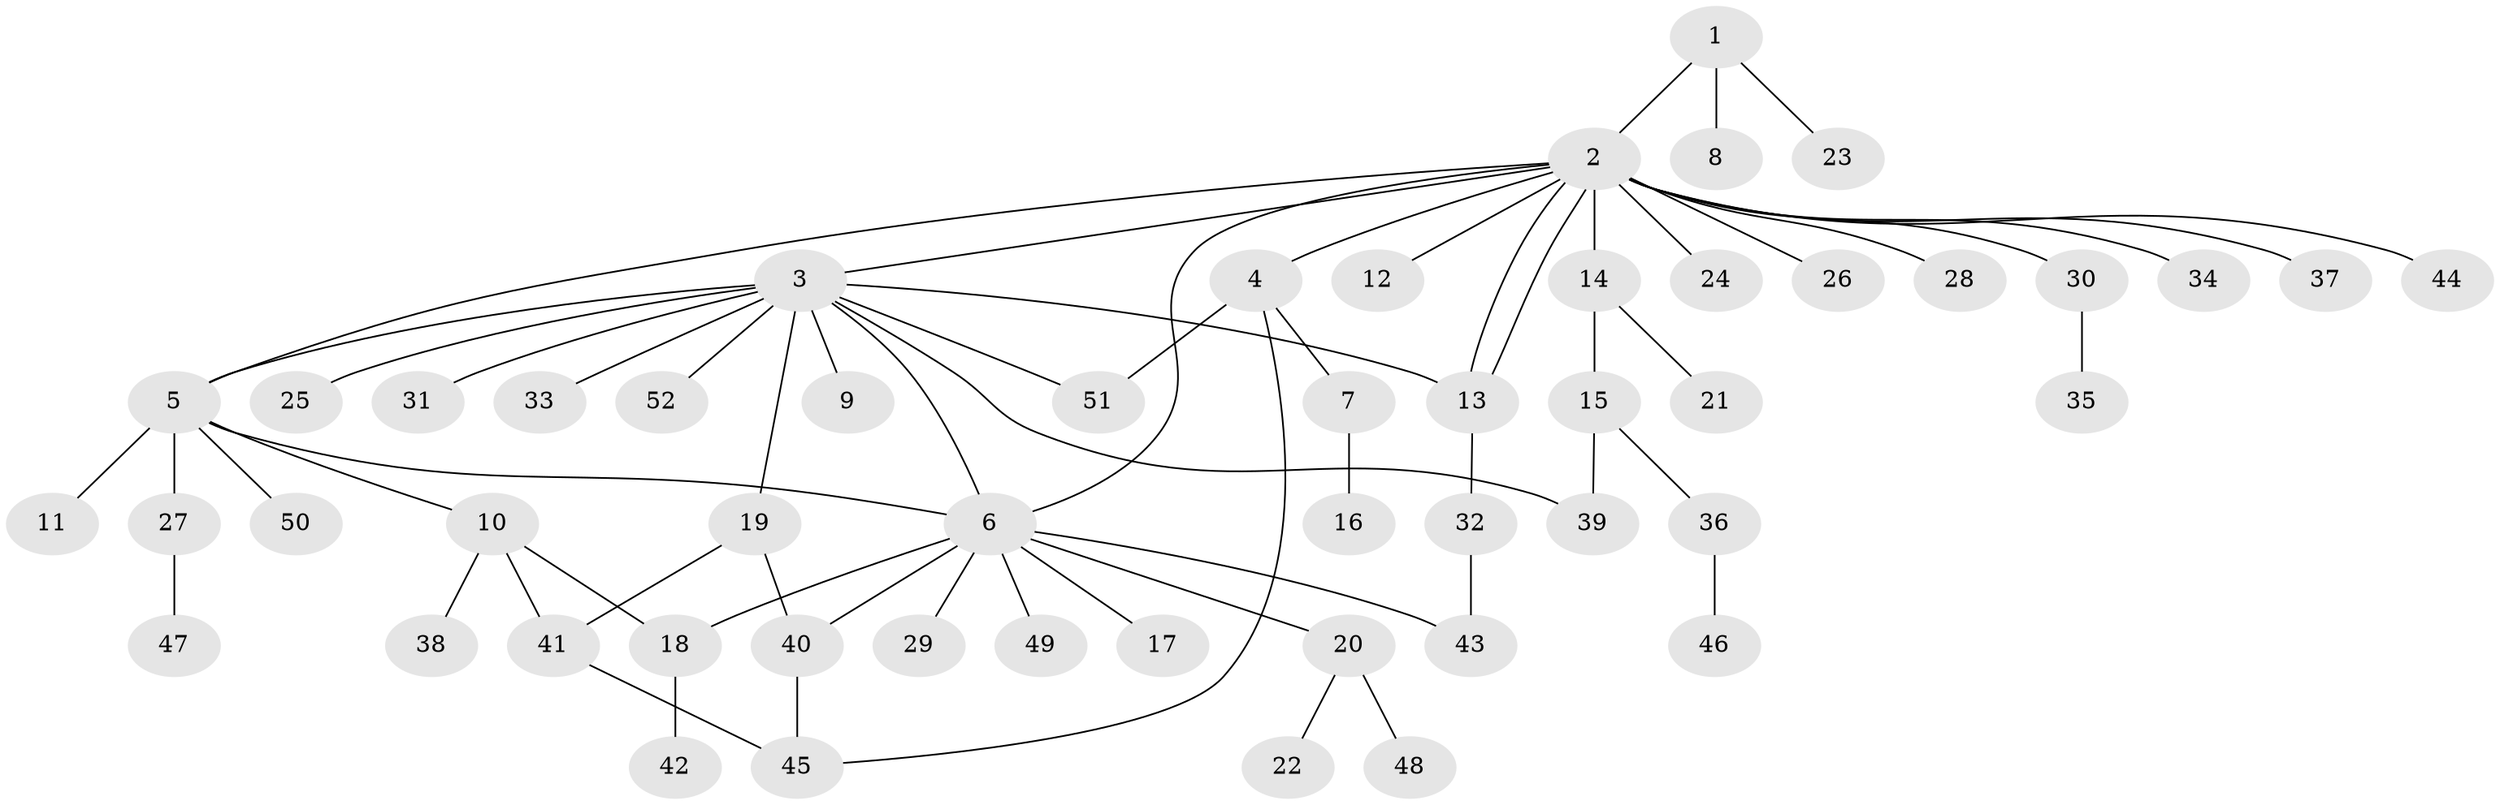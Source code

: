 // Generated by graph-tools (version 1.1) at 2025/01/03/09/25 03:01:40]
// undirected, 52 vertices, 64 edges
graph export_dot {
graph [start="1"]
  node [color=gray90,style=filled];
  1;
  2;
  3;
  4;
  5;
  6;
  7;
  8;
  9;
  10;
  11;
  12;
  13;
  14;
  15;
  16;
  17;
  18;
  19;
  20;
  21;
  22;
  23;
  24;
  25;
  26;
  27;
  28;
  29;
  30;
  31;
  32;
  33;
  34;
  35;
  36;
  37;
  38;
  39;
  40;
  41;
  42;
  43;
  44;
  45;
  46;
  47;
  48;
  49;
  50;
  51;
  52;
  1 -- 2;
  1 -- 8;
  1 -- 23;
  2 -- 3;
  2 -- 4;
  2 -- 5;
  2 -- 6;
  2 -- 12;
  2 -- 13;
  2 -- 13;
  2 -- 14;
  2 -- 24;
  2 -- 26;
  2 -- 28;
  2 -- 30;
  2 -- 34;
  2 -- 37;
  2 -- 44;
  3 -- 5;
  3 -- 6;
  3 -- 9;
  3 -- 13;
  3 -- 19;
  3 -- 25;
  3 -- 31;
  3 -- 33;
  3 -- 39;
  3 -- 51;
  3 -- 52;
  4 -- 7;
  4 -- 45;
  4 -- 51;
  5 -- 6;
  5 -- 10;
  5 -- 11;
  5 -- 27;
  5 -- 50;
  6 -- 17;
  6 -- 18;
  6 -- 20;
  6 -- 29;
  6 -- 40;
  6 -- 43;
  6 -- 49;
  7 -- 16;
  10 -- 18;
  10 -- 38;
  10 -- 41;
  13 -- 32;
  14 -- 15;
  14 -- 21;
  15 -- 36;
  15 -- 39;
  18 -- 42;
  19 -- 40;
  19 -- 41;
  20 -- 22;
  20 -- 48;
  27 -- 47;
  30 -- 35;
  32 -- 43;
  36 -- 46;
  40 -- 45;
  41 -- 45;
}
